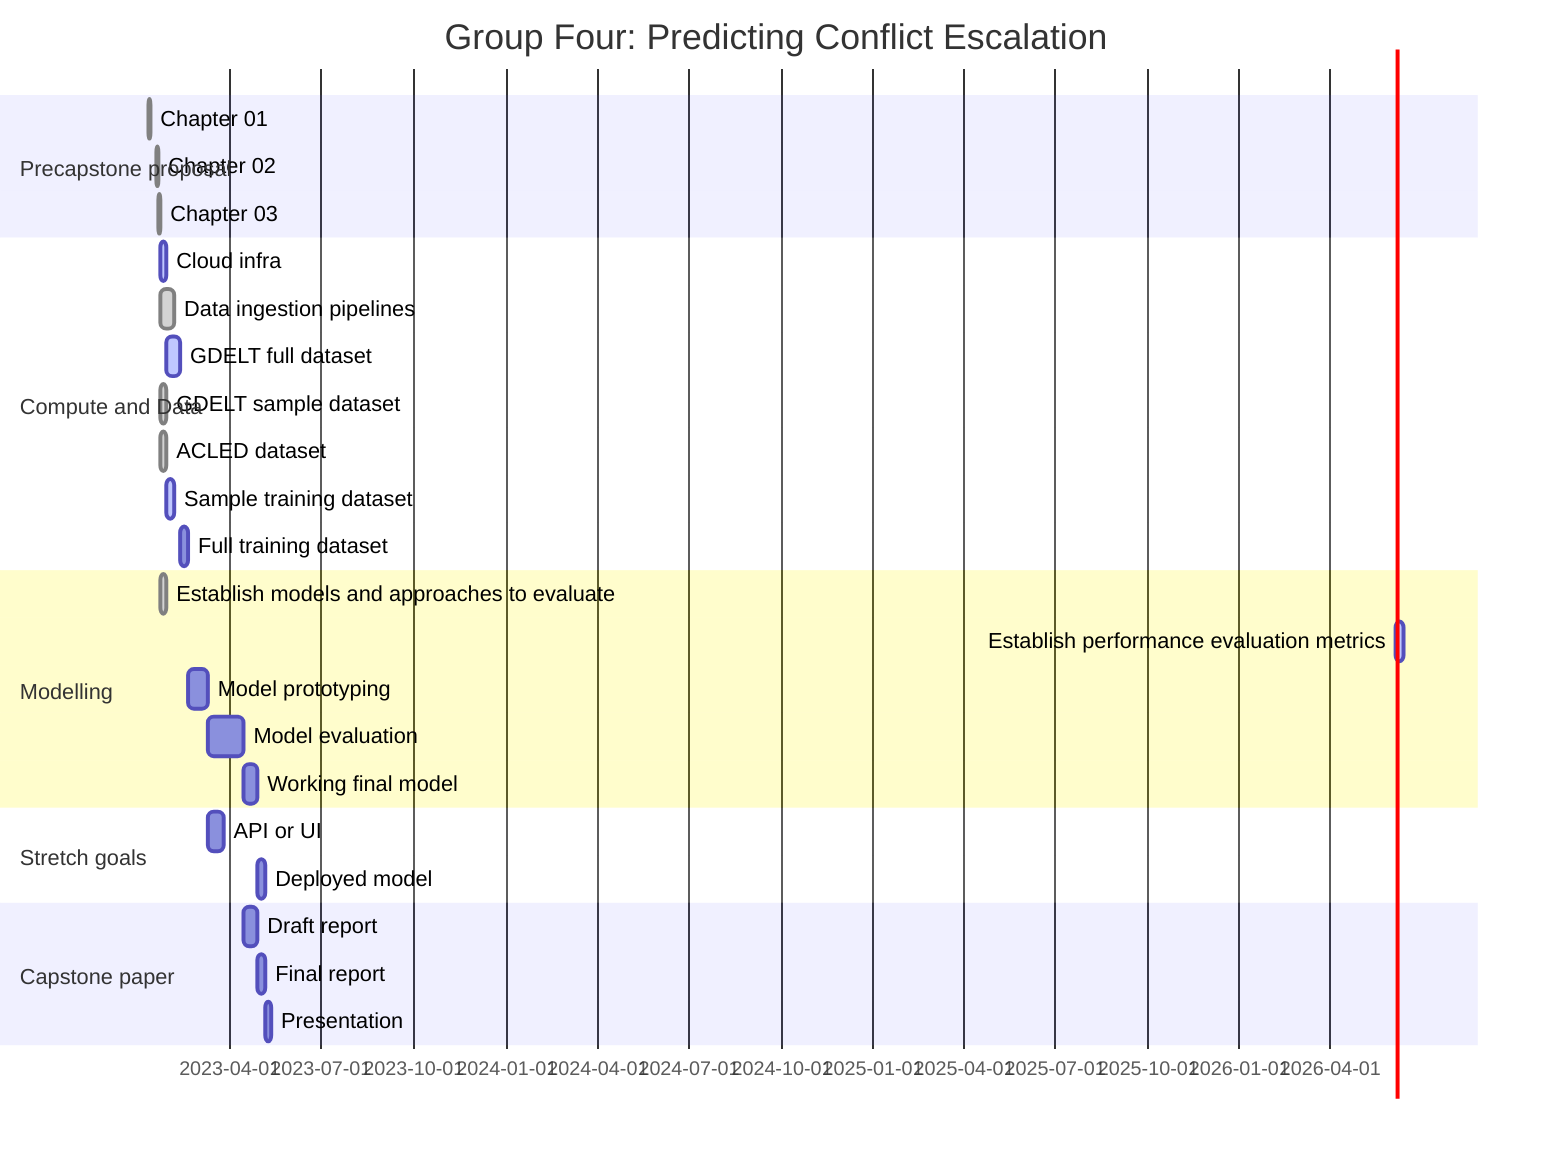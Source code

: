 gantt
    dateFormat  YYYY-MM-DD
    title      Group Four: Predicting Conflict Escalation

    section Precapstone proposal
    Chapter 01                  :done, pre1, 2023-01-10, 2023-01-12
    Chapter 02                  :done, pre2, 2023-01-17, 3d
    Chapter 03                  :done, pre3, 2023-01-19, 2d

    section Compute and Data
    Cloud infra                 :active, cloud, after pre3, 1w
    Data ingestion pipelines    :done, datapipe, after pre3, 2w
    GDELT full dataset          :active, gdelt, after cloud, 2w
    GDELT sample dataset        :done, gsample, after pre3, 1w
    ACLED dataset               :done, acled, after pre3, 1w
    Sample training dataset     :active, sample, after acled, 1w
    Full training dataset       :dataset, after gdelt, 1w

    section Modelling
    Establish models and approaches to evaluate :done,  m1, after pre3, 1w
    Establish performance evaluation metrics    :active, m2, after a1, 1w
    Model prototyping                           :proto, after dataset, 3w
    Model evaluation                            :eval, after proto, 5w
    Working final model                         :model, after eval, 2w
 
    section Stretch goals
    API or UI                                   :api, after proto, 2w
    Deployed model                              :prod, after model, 1w

    section Capstone paper
    Draft report                                :draft, after eval, 2w
    Final report                                :report, after draft, 1w
    Presentation                                :pres, after report, 1w
